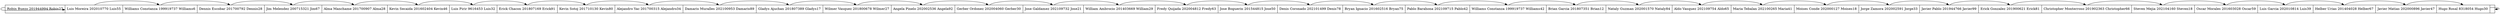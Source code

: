 digraph cola {
node [shape=record];
rankdir=TB;
cola [label="<f0> Robin Buezo 201944994 Robin27 |<f1> Luis Moreira 202010770 Luis55 |<f2> Williams Constanza 199919737 Williams6 |<f3> Dennis Escobar 201700792 Dennis28 |<f4> Jim Melendez 200715321 Jim67 |<f5> Alma Manchame 201700907 Alma28 |<f6> Kevin Secaida 201602404 Kevin46 |<f7> Luis Pirir 9616453 Luis32 |<f8> Erick Chacon 201807169 Erick91 |<f9> Kevin Sotoj 201710130 Kevin80 |<f10> Alejandro Yac 201700315 Alejandro34 |<f11> Damaris Muralles 202100953 Damaris89 |<f12> Gladys Ajuchan 201807389 Gladys17 |<f13> Wilmer Vasquez 201800678 Wilmer27 |<f14> Angela Pinelo 202002536 Angela92 |<f15> Gerber Ordonez 202004060 Gerber30 |<f16> Jose Galdamez 202109732 Jose21 |<f17> William Ambrocio 201403669 William29 |<f18> Fredy Quijada 202004812 Fredy63 |<f19> Jose Boguerin 201544815 Jose50 |<f20> Denis Coronado 202101499 Denis78 |<f21> Bryan Ignacio 201602516 Bryan75 |<f22> Pablo Barahona 202109715 Pablo42 |<f23> Williams Constanza 199919737 Williams42 |<f24> Brian Garcia 201807351 Brian12 |<f25> Nataly Guzman 202001570 Nataly84 |<f26> Aldo Vasquez 202109754 Aldo65 |<f27> Maria Tebalan 202100265 Maria41 |<f28> Moises Conde 202000127 Moises18 |<f29> Jorge Zamora 202002591 Jorge33 |<f30> Javier Pablo 201944766 Javier99 |<f31> Erick Gonzalez 201900621 Erick81 |<f32> Christopher Monterroso 201902363 Christopher66 |<f33> Steven Mejia 202104160 Steven18 |<f34> Oscar Morales 201603028 Oscar59 |<f35> Luis Garcia 202010814 Luis39 |<f36> Helber Urias 201404028 Helber67 |<f37> Javier Matias 202000896 Javier47 |<f38> Hugo Rosal 8318054 Hugo30 |"];
cola:f0 -> cola:f1;
cola:f1 -> cola:f2;
cola:f2 -> cola:f3;
cola:f3 -> cola:f4;
cola:f4 -> cola:f5;
cola:f5 -> cola:f6;
cola:f6 -> cola:f7;
cola:f7 -> cola:f8;
cola:f8 -> cola:f9;
cola:f9 -> cola:f10;
cola:f10 -> cola:f11;
cola:f11 -> cola:f12;
cola:f12 -> cola:f13;
cola:f13 -> cola:f14;
cola:f14 -> cola:f15;
cola:f15 -> cola:f16;
cola:f16 -> cola:f17;
cola:f17 -> cola:f18;
cola:f18 -> cola:f19;
cola:f19 -> cola:f20;
cola:f20 -> cola:f21;
cola:f21 -> cola:f22;
cola:f22 -> cola:f23;
cola:f23 -> cola:f24;
cola:f24 -> cola:f25;
cola:f25 -> cola:f26;
cola:f26 -> cola:f27;
cola:f27 -> cola:f28;
cola:f28 -> cola:f29;
cola:f29 -> cola:f30;
cola:f30 -> cola:f31;
cola:f31 -> cola:f32;
cola:f32 -> cola:f33;
cola:f33 -> cola:f34;
cola:f34 -> cola:f35;
cola:f35 -> cola:f36;
cola:f36 -> cola:f37;
cola:f37 -> cola:f38;
cola:f38 -> cola:f39;
}

